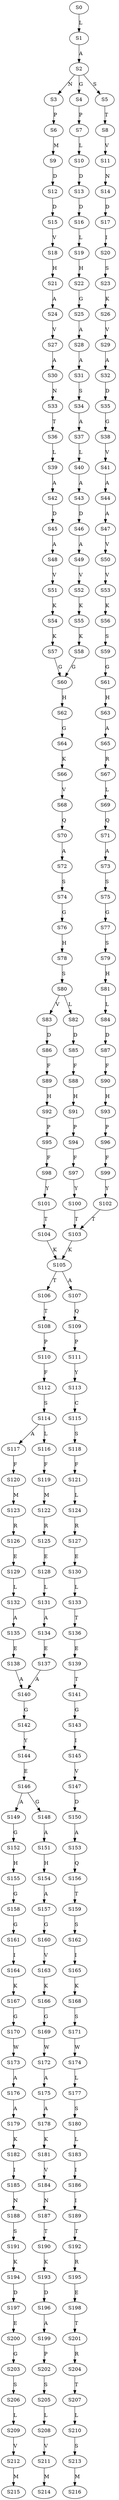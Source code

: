 strict digraph  {
	S0 -> S1 [ label = L ];
	S1 -> S2 [ label = A ];
	S2 -> S3 [ label = N ];
	S2 -> S4 [ label = G ];
	S2 -> S5 [ label = S ];
	S3 -> S6 [ label = P ];
	S4 -> S7 [ label = P ];
	S5 -> S8 [ label = T ];
	S6 -> S9 [ label = M ];
	S7 -> S10 [ label = L ];
	S8 -> S11 [ label = V ];
	S9 -> S12 [ label = D ];
	S10 -> S13 [ label = D ];
	S11 -> S14 [ label = N ];
	S12 -> S15 [ label = D ];
	S13 -> S16 [ label = D ];
	S14 -> S17 [ label = D ];
	S15 -> S18 [ label = V ];
	S16 -> S19 [ label = L ];
	S17 -> S20 [ label = I ];
	S18 -> S21 [ label = H ];
	S19 -> S22 [ label = H ];
	S20 -> S23 [ label = S ];
	S21 -> S24 [ label = A ];
	S22 -> S25 [ label = G ];
	S23 -> S26 [ label = K ];
	S24 -> S27 [ label = V ];
	S25 -> S28 [ label = A ];
	S26 -> S29 [ label = V ];
	S27 -> S30 [ label = A ];
	S28 -> S31 [ label = A ];
	S29 -> S32 [ label = A ];
	S30 -> S33 [ label = N ];
	S31 -> S34 [ label = S ];
	S32 -> S35 [ label = D ];
	S33 -> S36 [ label = T ];
	S34 -> S37 [ label = A ];
	S35 -> S38 [ label = G ];
	S36 -> S39 [ label = L ];
	S37 -> S40 [ label = L ];
	S38 -> S41 [ label = V ];
	S39 -> S42 [ label = A ];
	S40 -> S43 [ label = A ];
	S41 -> S44 [ label = A ];
	S42 -> S45 [ label = D ];
	S43 -> S46 [ label = D ];
	S44 -> S47 [ label = A ];
	S45 -> S48 [ label = A ];
	S46 -> S49 [ label = A ];
	S47 -> S50 [ label = V ];
	S48 -> S51 [ label = V ];
	S49 -> S52 [ label = V ];
	S50 -> S53 [ label = V ];
	S51 -> S54 [ label = K ];
	S52 -> S55 [ label = K ];
	S53 -> S56 [ label = K ];
	S54 -> S57 [ label = K ];
	S55 -> S58 [ label = K ];
	S56 -> S59 [ label = S ];
	S57 -> S60 [ label = G ];
	S58 -> S60 [ label = G ];
	S59 -> S61 [ label = G ];
	S60 -> S62 [ label = H ];
	S61 -> S63 [ label = H ];
	S62 -> S64 [ label = G ];
	S63 -> S65 [ label = A ];
	S64 -> S66 [ label = K ];
	S65 -> S67 [ label = R ];
	S66 -> S68 [ label = V ];
	S67 -> S69 [ label = L ];
	S68 -> S70 [ label = Q ];
	S69 -> S71 [ label = Q ];
	S70 -> S72 [ label = A ];
	S71 -> S73 [ label = A ];
	S72 -> S74 [ label = S ];
	S73 -> S75 [ label = S ];
	S74 -> S76 [ label = G ];
	S75 -> S77 [ label = G ];
	S76 -> S78 [ label = H ];
	S77 -> S79 [ label = S ];
	S78 -> S80 [ label = S ];
	S79 -> S81 [ label = H ];
	S80 -> S82 [ label = L ];
	S80 -> S83 [ label = V ];
	S81 -> S84 [ label = L ];
	S82 -> S85 [ label = D ];
	S83 -> S86 [ label = D ];
	S84 -> S87 [ label = D ];
	S85 -> S88 [ label = F ];
	S86 -> S89 [ label = F ];
	S87 -> S90 [ label = F ];
	S88 -> S91 [ label = H ];
	S89 -> S92 [ label = H ];
	S90 -> S93 [ label = H ];
	S91 -> S94 [ label = P ];
	S92 -> S95 [ label = P ];
	S93 -> S96 [ label = P ];
	S94 -> S97 [ label = F ];
	S95 -> S98 [ label = F ];
	S96 -> S99 [ label = F ];
	S97 -> S100 [ label = Y ];
	S98 -> S101 [ label = Y ];
	S99 -> S102 [ label = Y ];
	S100 -> S103 [ label = T ];
	S101 -> S104 [ label = T ];
	S102 -> S103 [ label = T ];
	S103 -> S105 [ label = K ];
	S104 -> S105 [ label = K ];
	S105 -> S106 [ label = T ];
	S105 -> S107 [ label = A ];
	S106 -> S108 [ label = T ];
	S107 -> S109 [ label = Q ];
	S108 -> S110 [ label = P ];
	S109 -> S111 [ label = P ];
	S110 -> S112 [ label = F ];
	S111 -> S113 [ label = Y ];
	S112 -> S114 [ label = S ];
	S113 -> S115 [ label = C ];
	S114 -> S116 [ label = L ];
	S114 -> S117 [ label = A ];
	S115 -> S118 [ label = S ];
	S116 -> S119 [ label = F ];
	S117 -> S120 [ label = F ];
	S118 -> S121 [ label = F ];
	S119 -> S122 [ label = M ];
	S120 -> S123 [ label = M ];
	S121 -> S124 [ label = L ];
	S122 -> S125 [ label = R ];
	S123 -> S126 [ label = R ];
	S124 -> S127 [ label = R ];
	S125 -> S128 [ label = E ];
	S126 -> S129 [ label = E ];
	S127 -> S130 [ label = E ];
	S128 -> S131 [ label = L ];
	S129 -> S132 [ label = L ];
	S130 -> S133 [ label = L ];
	S131 -> S134 [ label = A ];
	S132 -> S135 [ label = A ];
	S133 -> S136 [ label = T ];
	S134 -> S137 [ label = E ];
	S135 -> S138 [ label = E ];
	S136 -> S139 [ label = E ];
	S137 -> S140 [ label = A ];
	S138 -> S140 [ label = A ];
	S139 -> S141 [ label = T ];
	S140 -> S142 [ label = G ];
	S141 -> S143 [ label = G ];
	S142 -> S144 [ label = Y ];
	S143 -> S145 [ label = I ];
	S144 -> S146 [ label = E ];
	S145 -> S147 [ label = V ];
	S146 -> S148 [ label = G ];
	S146 -> S149 [ label = A ];
	S147 -> S150 [ label = D ];
	S148 -> S151 [ label = A ];
	S149 -> S152 [ label = G ];
	S150 -> S153 [ label = A ];
	S151 -> S154 [ label = H ];
	S152 -> S155 [ label = H ];
	S153 -> S156 [ label = Q ];
	S154 -> S157 [ label = A ];
	S155 -> S158 [ label = G ];
	S156 -> S159 [ label = T ];
	S157 -> S160 [ label = G ];
	S158 -> S161 [ label = G ];
	S159 -> S162 [ label = S ];
	S160 -> S163 [ label = V ];
	S161 -> S164 [ label = I ];
	S162 -> S165 [ label = I ];
	S163 -> S166 [ label = K ];
	S164 -> S167 [ label = K ];
	S165 -> S168 [ label = K ];
	S166 -> S169 [ label = G ];
	S167 -> S170 [ label = G ];
	S168 -> S171 [ label = S ];
	S169 -> S172 [ label = W ];
	S170 -> S173 [ label = W ];
	S171 -> S174 [ label = W ];
	S172 -> S175 [ label = A ];
	S173 -> S176 [ label = A ];
	S174 -> S177 [ label = L ];
	S175 -> S178 [ label = A ];
	S176 -> S179 [ label = A ];
	S177 -> S180 [ label = S ];
	S178 -> S181 [ label = K ];
	S179 -> S182 [ label = K ];
	S180 -> S183 [ label = L ];
	S181 -> S184 [ label = V ];
	S182 -> S185 [ label = I ];
	S183 -> S186 [ label = I ];
	S184 -> S187 [ label = N ];
	S185 -> S188 [ label = N ];
	S186 -> S189 [ label = I ];
	S187 -> S190 [ label = T ];
	S188 -> S191 [ label = S ];
	S189 -> S192 [ label = T ];
	S190 -> S193 [ label = K ];
	S191 -> S194 [ label = K ];
	S192 -> S195 [ label = R ];
	S193 -> S196 [ label = D ];
	S194 -> S197 [ label = D ];
	S195 -> S198 [ label = E ];
	S196 -> S199 [ label = A ];
	S197 -> S200 [ label = E ];
	S198 -> S201 [ label = T ];
	S199 -> S202 [ label = P ];
	S200 -> S203 [ label = G ];
	S201 -> S204 [ label = R ];
	S202 -> S205 [ label = S ];
	S203 -> S206 [ label = S ];
	S204 -> S207 [ label = T ];
	S205 -> S208 [ label = L ];
	S206 -> S209 [ label = L ];
	S207 -> S210 [ label = L ];
	S208 -> S211 [ label = V ];
	S209 -> S212 [ label = V ];
	S210 -> S213 [ label = S ];
	S211 -> S214 [ label = M ];
	S212 -> S215 [ label = M ];
	S213 -> S216 [ label = M ];
}
